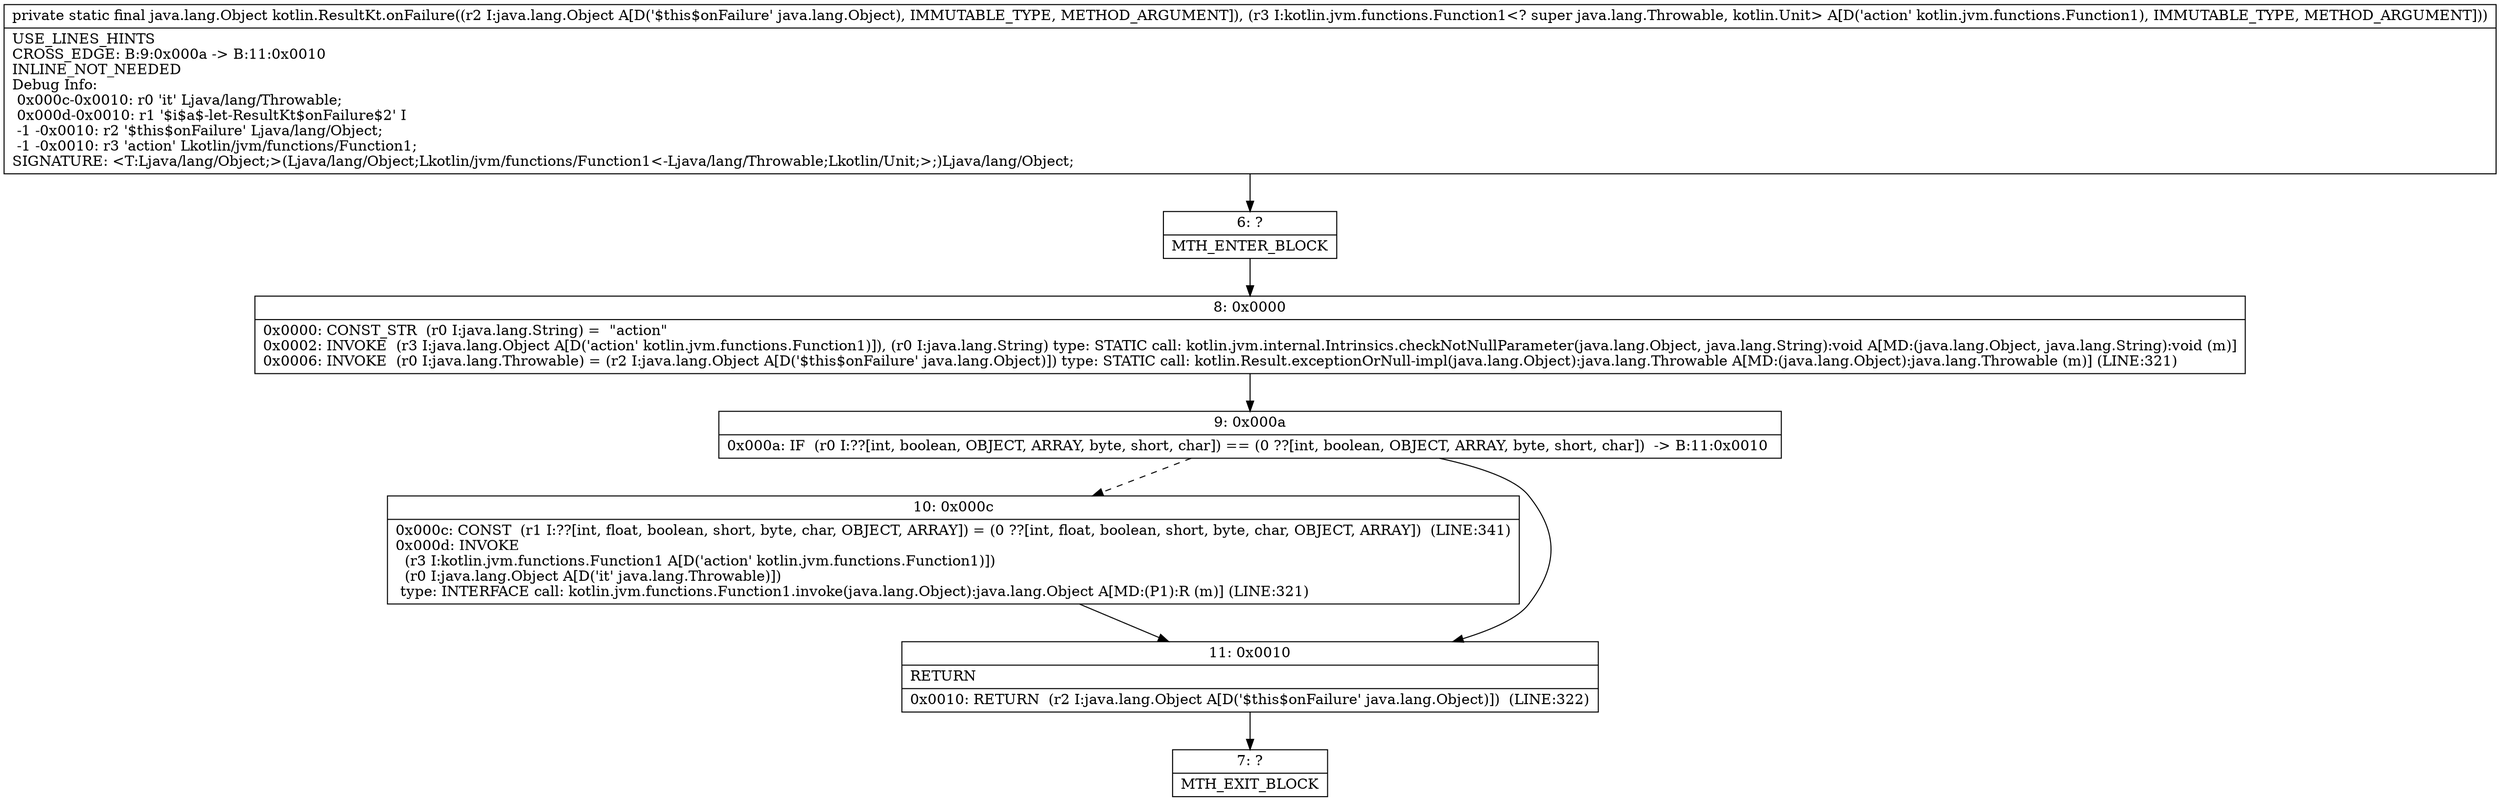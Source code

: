 digraph "CFG forkotlin.ResultKt.onFailure(Ljava\/lang\/Object;Lkotlin\/jvm\/functions\/Function1;)Ljava\/lang\/Object;" {
Node_6 [shape=record,label="{6\:\ ?|MTH_ENTER_BLOCK\l}"];
Node_8 [shape=record,label="{8\:\ 0x0000|0x0000: CONST_STR  (r0 I:java.lang.String) =  \"action\" \l0x0002: INVOKE  (r3 I:java.lang.Object A[D('action' kotlin.jvm.functions.Function1)]), (r0 I:java.lang.String) type: STATIC call: kotlin.jvm.internal.Intrinsics.checkNotNullParameter(java.lang.Object, java.lang.String):void A[MD:(java.lang.Object, java.lang.String):void (m)]\l0x0006: INVOKE  (r0 I:java.lang.Throwable) = (r2 I:java.lang.Object A[D('$this$onFailure' java.lang.Object)]) type: STATIC call: kotlin.Result.exceptionOrNull\-impl(java.lang.Object):java.lang.Throwable A[MD:(java.lang.Object):java.lang.Throwable (m)] (LINE:321)\l}"];
Node_9 [shape=record,label="{9\:\ 0x000a|0x000a: IF  (r0 I:??[int, boolean, OBJECT, ARRAY, byte, short, char]) == (0 ??[int, boolean, OBJECT, ARRAY, byte, short, char])  \-\> B:11:0x0010 \l}"];
Node_10 [shape=record,label="{10\:\ 0x000c|0x000c: CONST  (r1 I:??[int, float, boolean, short, byte, char, OBJECT, ARRAY]) = (0 ??[int, float, boolean, short, byte, char, OBJECT, ARRAY])  (LINE:341)\l0x000d: INVOKE  \l  (r3 I:kotlin.jvm.functions.Function1 A[D('action' kotlin.jvm.functions.Function1)])\l  (r0 I:java.lang.Object A[D('it' java.lang.Throwable)])\l type: INTERFACE call: kotlin.jvm.functions.Function1.invoke(java.lang.Object):java.lang.Object A[MD:(P1):R (m)] (LINE:321)\l}"];
Node_11 [shape=record,label="{11\:\ 0x0010|RETURN\l|0x0010: RETURN  (r2 I:java.lang.Object A[D('$this$onFailure' java.lang.Object)])  (LINE:322)\l}"];
Node_7 [shape=record,label="{7\:\ ?|MTH_EXIT_BLOCK\l}"];
MethodNode[shape=record,label="{private static final java.lang.Object kotlin.ResultKt.onFailure((r2 I:java.lang.Object A[D('$this$onFailure' java.lang.Object), IMMUTABLE_TYPE, METHOD_ARGUMENT]), (r3 I:kotlin.jvm.functions.Function1\<? super java.lang.Throwable, kotlin.Unit\> A[D('action' kotlin.jvm.functions.Function1), IMMUTABLE_TYPE, METHOD_ARGUMENT]))  | USE_LINES_HINTS\lCROSS_EDGE: B:9:0x000a \-\> B:11:0x0010\lINLINE_NOT_NEEDED\lDebug Info:\l  0x000c\-0x0010: r0 'it' Ljava\/lang\/Throwable;\l  0x000d\-0x0010: r1 '$i$a$\-let\-ResultKt$onFailure$2' I\l  \-1 \-0x0010: r2 '$this$onFailure' Ljava\/lang\/Object;\l  \-1 \-0x0010: r3 'action' Lkotlin\/jvm\/functions\/Function1;\lSIGNATURE: \<T:Ljava\/lang\/Object;\>(Ljava\/lang\/Object;Lkotlin\/jvm\/functions\/Function1\<\-Ljava\/lang\/Throwable;Lkotlin\/Unit;\>;)Ljava\/lang\/Object;\l}"];
MethodNode -> Node_6;Node_6 -> Node_8;
Node_8 -> Node_9;
Node_9 -> Node_10[style=dashed];
Node_9 -> Node_11;
Node_10 -> Node_11;
Node_11 -> Node_7;
}

